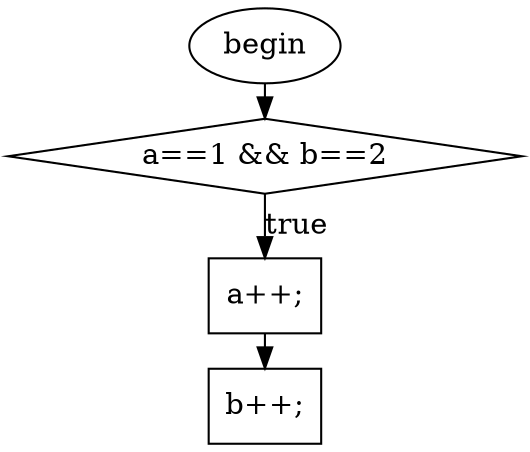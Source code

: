 digraph G{
ranksep = 0.1;
nodesep = 0.1;
F0T0[ shape=ellipse, label="begin", style="filled", fillcolor="white"]
F48T106[ shape=diamond, label="a==1 && b==2", style="filled", fillcolor="white"]
F78T81[ shape=box, label="a++;", style="filled", fillcolor="white"]
F93T96[ shape=box, label="b++;", style="filled", fillcolor="white"]
F0T0 -> F48T106
F78T81 -> F93T96
F48T106 -> F78T81[label="true", minlen=1]
}
